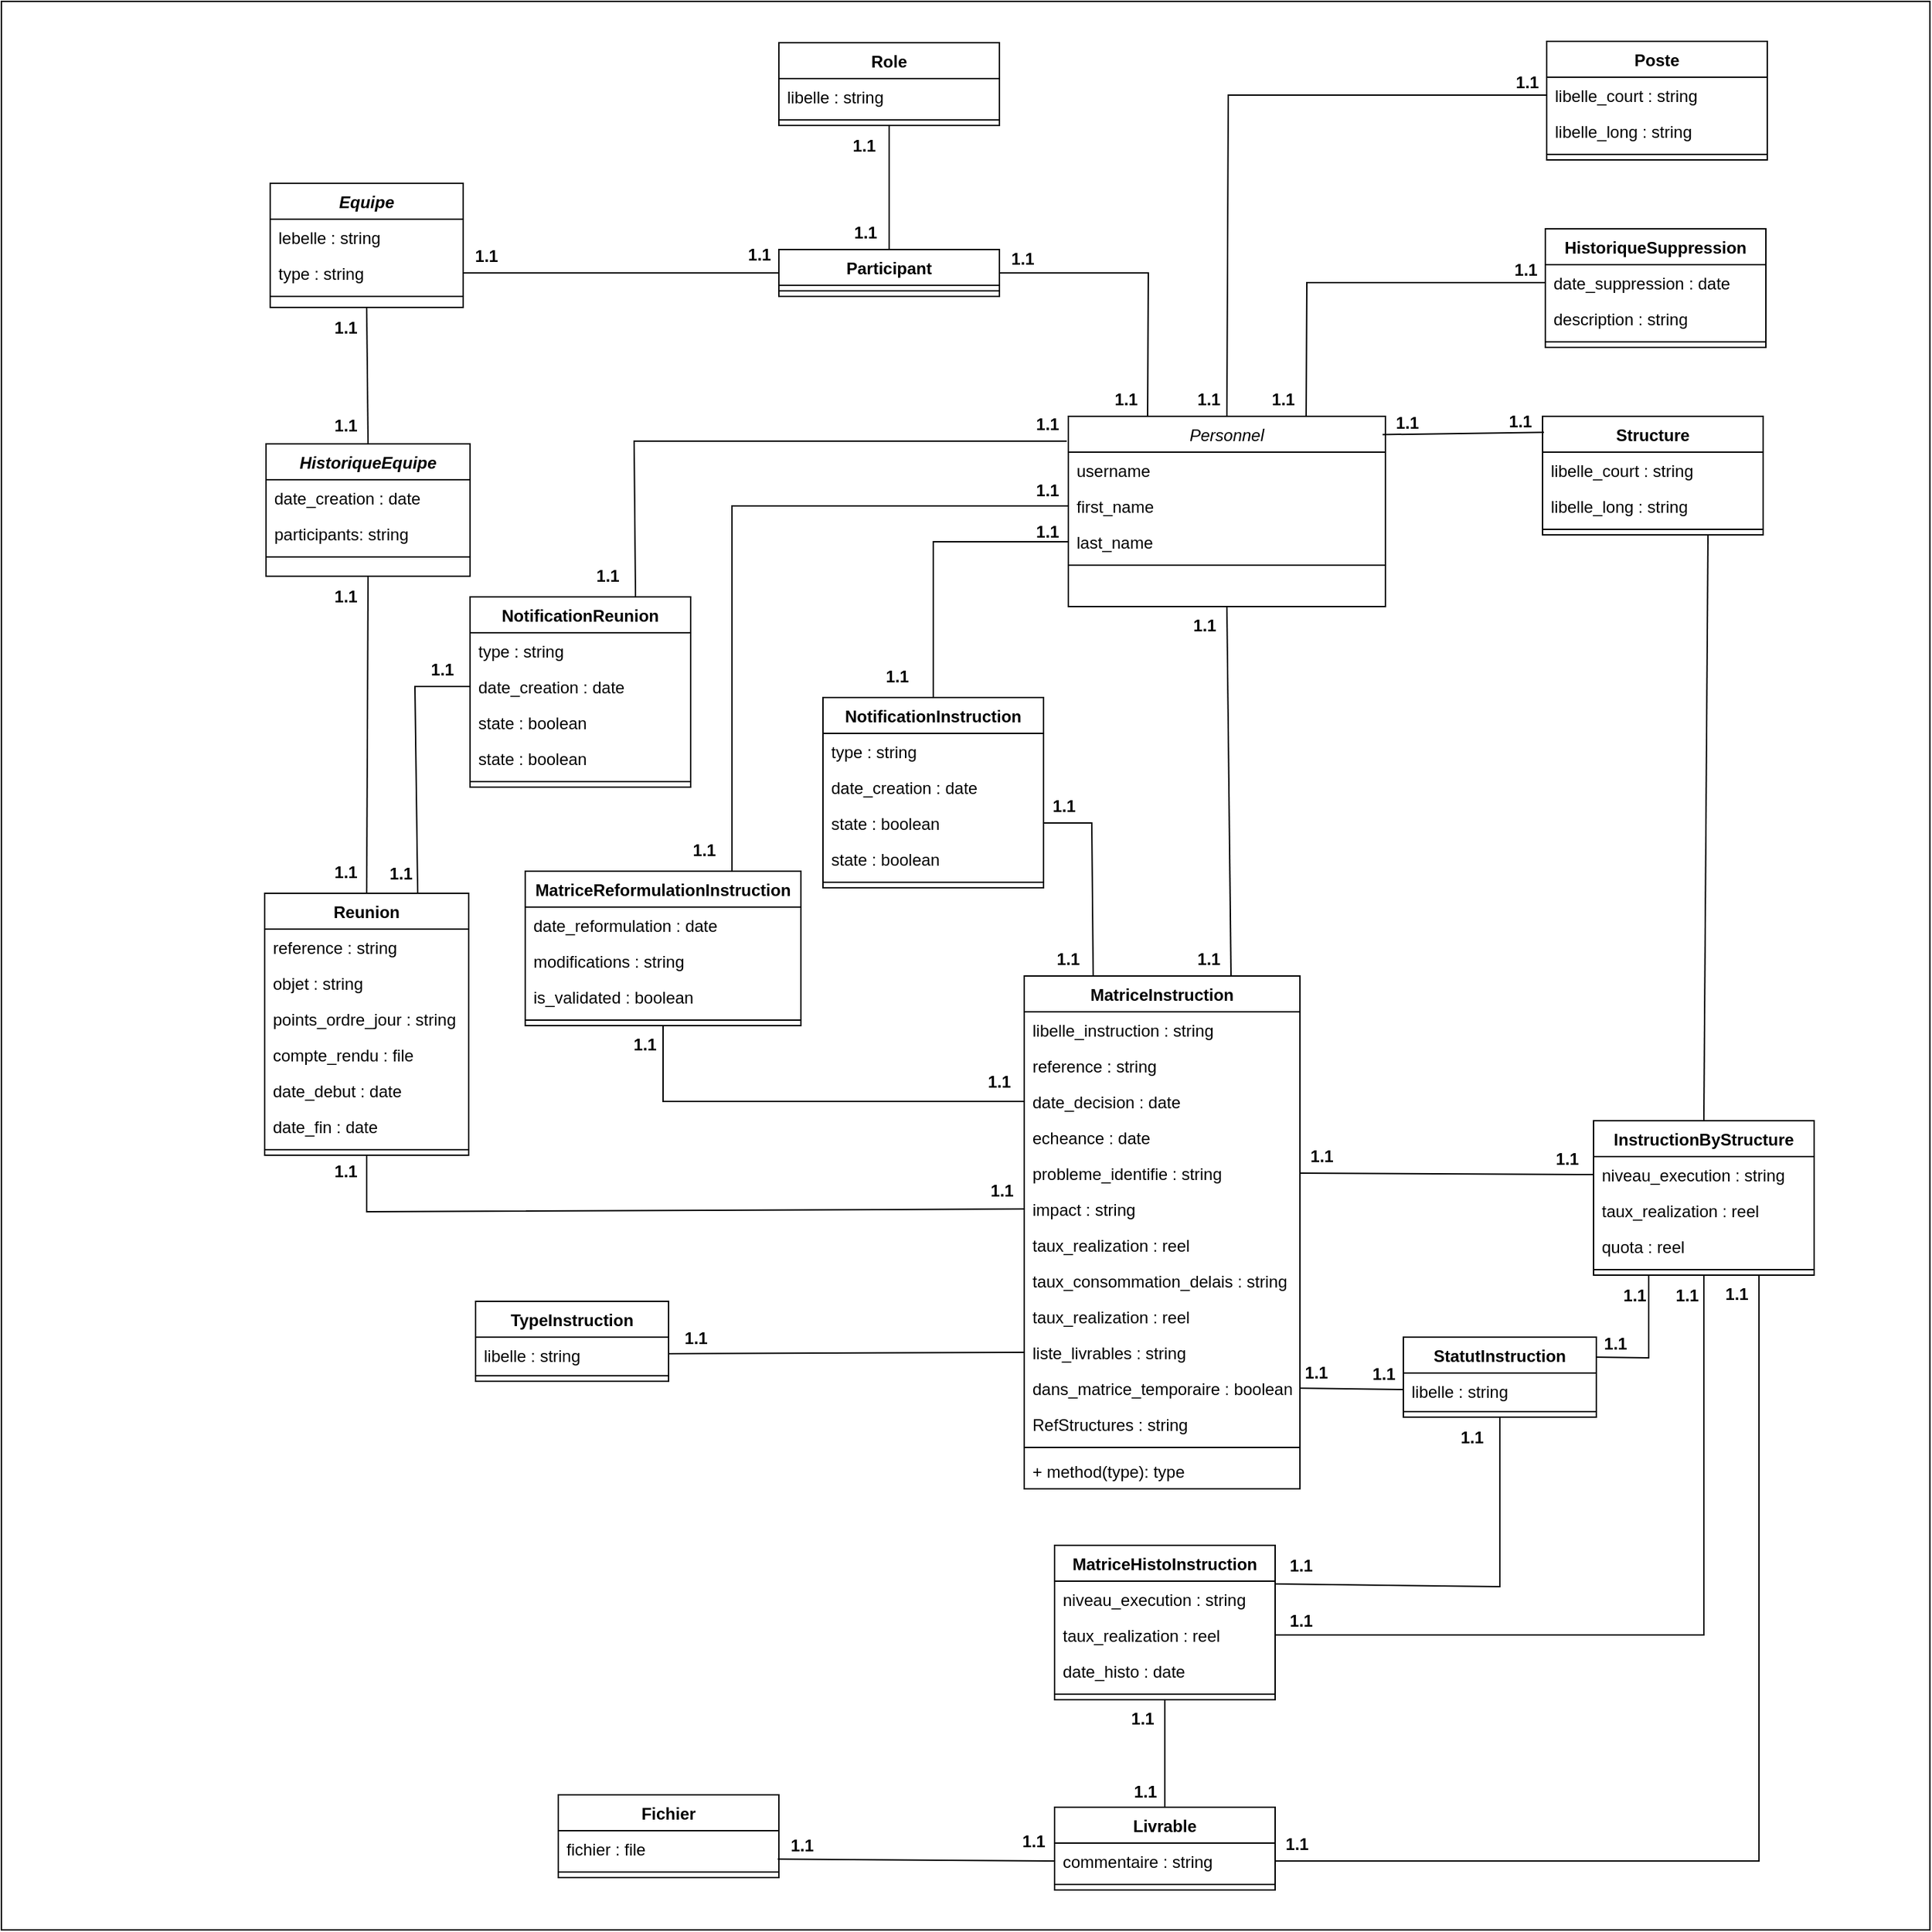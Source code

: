 <mxfile version="24.6.4" type="github">
  <diagram id="C5RBs43oDa-KdzZeNtuy" name="Page-1">
    <mxGraphModel dx="528" dy="296" grid="1" gridSize="10" guides="1" tooltips="1" connect="1" arrows="1" fold="1" page="1" pageScale="1" pageWidth="2339" pageHeight="3300" math="0" shadow="0">
      <root>
        <mxCell id="WIyWlLk6GJQsqaUBKTNV-0" />
        <mxCell id="WIyWlLk6GJQsqaUBKTNV-1" parent="WIyWlLk6GJQsqaUBKTNV-0" />
        <mxCell id="AS8X80EuWu7S2OwP2VAW-277" value="" style="whiteSpace=wrap;html=1;aspect=fixed;" vertex="1" parent="WIyWlLk6GJQsqaUBKTNV-1">
          <mxGeometry x="630" width="1399" height="1399" as="geometry" />
        </mxCell>
        <mxCell id="AS8X80EuWu7S2OwP2VAW-278" value="Personnel" style="swimlane;fontStyle=2;align=center;verticalAlign=top;childLayout=stackLayout;horizontal=1;startSize=26;horizontalStack=0;resizeParent=1;resizeLast=0;collapsible=1;marginBottom=0;rounded=0;shadow=0;strokeWidth=1;" vertex="1" parent="WIyWlLk6GJQsqaUBKTNV-1">
          <mxGeometry x="1404" y="301" width="230" height="138" as="geometry">
            <mxRectangle x="230" y="140" width="160" height="26" as="alternateBounds" />
          </mxGeometry>
        </mxCell>
        <mxCell id="AS8X80EuWu7S2OwP2VAW-279" value="username" style="text;align=left;verticalAlign=top;spacingLeft=4;spacingRight=4;overflow=hidden;rotatable=0;points=[[0,0.5],[1,0.5]];portConstraint=eastwest;" vertex="1" parent="AS8X80EuWu7S2OwP2VAW-278">
          <mxGeometry y="26" width="230" height="26" as="geometry" />
        </mxCell>
        <mxCell id="AS8X80EuWu7S2OwP2VAW-280" value="first_name" style="text;align=left;verticalAlign=top;spacingLeft=4;spacingRight=4;overflow=hidden;rotatable=0;points=[[0,0.5],[1,0.5]];portConstraint=eastwest;rounded=0;shadow=0;html=0;" vertex="1" parent="AS8X80EuWu7S2OwP2VAW-278">
          <mxGeometry y="52" width="230" height="26" as="geometry" />
        </mxCell>
        <mxCell id="AS8X80EuWu7S2OwP2VAW-281" value="last_name" style="text;align=left;verticalAlign=top;spacingLeft=4;spacingRight=4;overflow=hidden;rotatable=0;points=[[0,0.5],[1,0.5]];portConstraint=eastwest;rounded=0;shadow=0;html=0;" vertex="1" parent="AS8X80EuWu7S2OwP2VAW-278">
          <mxGeometry y="78" width="230" height="26" as="geometry" />
        </mxCell>
        <mxCell id="AS8X80EuWu7S2OwP2VAW-282" value="" style="line;html=1;strokeWidth=1;align=left;verticalAlign=middle;spacingTop=-1;spacingLeft=3;spacingRight=3;rotatable=0;labelPosition=right;points=[];portConstraint=eastwest;" vertex="1" parent="AS8X80EuWu7S2OwP2VAW-278">
          <mxGeometry y="104" width="230" height="8" as="geometry" />
        </mxCell>
        <mxCell id="AS8X80EuWu7S2OwP2VAW-283" value="Equipe" style="swimlane;fontStyle=3;align=center;verticalAlign=top;childLayout=stackLayout;horizontal=1;startSize=26;horizontalStack=0;resizeParent=1;resizeLast=0;collapsible=1;marginBottom=0;rounded=0;shadow=0;strokeWidth=1;" vertex="1" parent="WIyWlLk6GJQsqaUBKTNV-1">
          <mxGeometry x="825" y="132" width="140" height="90" as="geometry">
            <mxRectangle x="230" y="140" width="160" height="26" as="alternateBounds" />
          </mxGeometry>
        </mxCell>
        <mxCell id="AS8X80EuWu7S2OwP2VAW-284" value="lebelle : string" style="text;align=left;verticalAlign=top;spacingLeft=4;spacingRight=4;overflow=hidden;rotatable=0;points=[[0,0.5],[1,0.5]];portConstraint=eastwest;" vertex="1" parent="AS8X80EuWu7S2OwP2VAW-283">
          <mxGeometry y="26" width="140" height="26" as="geometry" />
        </mxCell>
        <mxCell id="AS8X80EuWu7S2OwP2VAW-285" value="type : string" style="text;align=left;verticalAlign=top;spacingLeft=4;spacingRight=4;overflow=hidden;rotatable=0;points=[[0,0.5],[1,0.5]];portConstraint=eastwest;rounded=0;shadow=0;html=0;" vertex="1" parent="AS8X80EuWu7S2OwP2VAW-283">
          <mxGeometry y="52" width="140" height="26" as="geometry" />
        </mxCell>
        <mxCell id="AS8X80EuWu7S2OwP2VAW-286" value="" style="line;html=1;strokeWidth=1;align=left;verticalAlign=middle;spacingTop=-1;spacingLeft=3;spacingRight=3;rotatable=0;labelPosition=right;points=[];portConstraint=eastwest;" vertex="1" parent="AS8X80EuWu7S2OwP2VAW-283">
          <mxGeometry y="78" width="140" height="8" as="geometry" />
        </mxCell>
        <mxCell id="AS8X80EuWu7S2OwP2VAW-287" value="HistoriqueEquipe" style="swimlane;fontStyle=3;align=center;verticalAlign=top;childLayout=stackLayout;horizontal=1;startSize=26;horizontalStack=0;resizeParent=1;resizeLast=0;collapsible=1;marginBottom=0;rounded=0;shadow=0;strokeWidth=1;" vertex="1" parent="WIyWlLk6GJQsqaUBKTNV-1">
          <mxGeometry x="822" y="321" width="148" height="96" as="geometry">
            <mxRectangle x="230" y="140" width="160" height="26" as="alternateBounds" />
          </mxGeometry>
        </mxCell>
        <mxCell id="AS8X80EuWu7S2OwP2VAW-288" value="date_creation : date" style="text;align=left;verticalAlign=top;spacingLeft=4;spacingRight=4;overflow=hidden;rotatable=0;points=[[0,0.5],[1,0.5]];portConstraint=eastwest;" vertex="1" parent="AS8X80EuWu7S2OwP2VAW-287">
          <mxGeometry y="26" width="148" height="26" as="geometry" />
        </mxCell>
        <mxCell id="AS8X80EuWu7S2OwP2VAW-289" value="participants: string" style="text;align=left;verticalAlign=top;spacingLeft=4;spacingRight=4;overflow=hidden;rotatable=0;points=[[0,0.5],[1,0.5]];portConstraint=eastwest;rounded=0;shadow=0;html=0;" vertex="1" parent="AS8X80EuWu7S2OwP2VAW-287">
          <mxGeometry y="52" width="148" height="26" as="geometry" />
        </mxCell>
        <mxCell id="AS8X80EuWu7S2OwP2VAW-290" value="" style="line;html=1;strokeWidth=1;align=left;verticalAlign=middle;spacingTop=-1;spacingLeft=3;spacingRight=3;rotatable=0;labelPosition=right;points=[];portConstraint=eastwest;" vertex="1" parent="AS8X80EuWu7S2OwP2VAW-287">
          <mxGeometry y="78" width="148" height="8" as="geometry" />
        </mxCell>
        <mxCell id="AS8X80EuWu7S2OwP2VAW-291" value="Reunion" style="swimlane;fontStyle=1;align=center;verticalAlign=top;childLayout=stackLayout;horizontal=1;startSize=26;horizontalStack=0;resizeParent=1;resizeParentMax=0;resizeLast=0;collapsible=1;marginBottom=0;whiteSpace=wrap;html=1;" vertex="1" parent="WIyWlLk6GJQsqaUBKTNV-1">
          <mxGeometry x="821" y="647" width="148" height="190" as="geometry" />
        </mxCell>
        <mxCell id="AS8X80EuWu7S2OwP2VAW-292" value="reference : string" style="text;strokeColor=none;fillColor=none;align=left;verticalAlign=top;spacingLeft=4;spacingRight=4;overflow=hidden;rotatable=0;points=[[0,0.5],[1,0.5]];portConstraint=eastwest;whiteSpace=wrap;html=1;" vertex="1" parent="AS8X80EuWu7S2OwP2VAW-291">
          <mxGeometry y="26" width="148" height="26" as="geometry" />
        </mxCell>
        <mxCell id="AS8X80EuWu7S2OwP2VAW-293" value="objet : string" style="text;strokeColor=none;fillColor=none;align=left;verticalAlign=top;spacingLeft=4;spacingRight=4;overflow=hidden;rotatable=0;points=[[0,0.5],[1,0.5]];portConstraint=eastwest;whiteSpace=wrap;html=1;" vertex="1" parent="AS8X80EuWu7S2OwP2VAW-291">
          <mxGeometry y="52" width="148" height="26" as="geometry" />
        </mxCell>
        <mxCell id="AS8X80EuWu7S2OwP2VAW-294" value="points_ordre_jour : string" style="text;strokeColor=none;fillColor=none;align=left;verticalAlign=top;spacingLeft=4;spacingRight=4;overflow=hidden;rotatable=0;points=[[0,0.5],[1,0.5]];portConstraint=eastwest;whiteSpace=wrap;html=1;" vertex="1" parent="AS8X80EuWu7S2OwP2VAW-291">
          <mxGeometry y="78" width="148" height="26" as="geometry" />
        </mxCell>
        <mxCell id="AS8X80EuWu7S2OwP2VAW-295" value="compte_rendu : file" style="text;strokeColor=none;fillColor=none;align=left;verticalAlign=top;spacingLeft=4;spacingRight=4;overflow=hidden;rotatable=0;points=[[0,0.5],[1,0.5]];portConstraint=eastwest;whiteSpace=wrap;html=1;" vertex="1" parent="AS8X80EuWu7S2OwP2VAW-291">
          <mxGeometry y="104" width="148" height="26" as="geometry" />
        </mxCell>
        <mxCell id="AS8X80EuWu7S2OwP2VAW-296" value="date_debut : date" style="text;strokeColor=none;fillColor=none;align=left;verticalAlign=top;spacingLeft=4;spacingRight=4;overflow=hidden;rotatable=0;points=[[0,0.5],[1,0.5]];portConstraint=eastwest;whiteSpace=wrap;html=1;" vertex="1" parent="AS8X80EuWu7S2OwP2VAW-291">
          <mxGeometry y="130" width="148" height="26" as="geometry" />
        </mxCell>
        <mxCell id="AS8X80EuWu7S2OwP2VAW-297" value="date_fin : date" style="text;strokeColor=none;fillColor=none;align=left;verticalAlign=top;spacingLeft=4;spacingRight=4;overflow=hidden;rotatable=0;points=[[0,0.5],[1,0.5]];portConstraint=eastwest;whiteSpace=wrap;html=1;" vertex="1" parent="AS8X80EuWu7S2OwP2VAW-291">
          <mxGeometry y="156" width="148" height="26" as="geometry" />
        </mxCell>
        <mxCell id="AS8X80EuWu7S2OwP2VAW-298" value="" style="line;strokeWidth=1;fillColor=none;align=left;verticalAlign=middle;spacingTop=-1;spacingLeft=3;spacingRight=3;rotatable=0;labelPosition=right;points=[];portConstraint=eastwest;strokeColor=inherit;" vertex="1" parent="AS8X80EuWu7S2OwP2VAW-291">
          <mxGeometry y="182" width="148" height="8" as="geometry" />
        </mxCell>
        <mxCell id="AS8X80EuWu7S2OwP2VAW-299" value="TypeInstruction" style="swimlane;fontStyle=1;align=center;verticalAlign=top;childLayout=stackLayout;horizontal=1;startSize=26;horizontalStack=0;resizeParent=1;resizeParentMax=0;resizeLast=0;collapsible=1;marginBottom=0;whiteSpace=wrap;html=1;" vertex="1" parent="WIyWlLk6GJQsqaUBKTNV-1">
          <mxGeometry x="974" y="943" width="140" height="58" as="geometry" />
        </mxCell>
        <mxCell id="AS8X80EuWu7S2OwP2VAW-300" value="libelle : string" style="text;strokeColor=none;fillColor=none;align=left;verticalAlign=top;spacingLeft=4;spacingRight=4;overflow=hidden;rotatable=0;points=[[0,0.5],[1,0.5]];portConstraint=eastwest;whiteSpace=wrap;html=1;" vertex="1" parent="AS8X80EuWu7S2OwP2VAW-299">
          <mxGeometry y="26" width="140" height="24" as="geometry" />
        </mxCell>
        <mxCell id="AS8X80EuWu7S2OwP2VAW-301" value="" style="line;strokeWidth=1;fillColor=none;align=left;verticalAlign=middle;spacingTop=-1;spacingLeft=3;spacingRight=3;rotatable=0;labelPosition=right;points=[];portConstraint=eastwest;strokeColor=inherit;" vertex="1" parent="AS8X80EuWu7S2OwP2VAW-299">
          <mxGeometry y="50" width="140" height="8" as="geometry" />
        </mxCell>
        <mxCell id="AS8X80EuWu7S2OwP2VAW-302" value="StatutInstruction" style="swimlane;fontStyle=1;align=center;verticalAlign=top;childLayout=stackLayout;horizontal=1;startSize=26;horizontalStack=0;resizeParent=1;resizeParentMax=0;resizeLast=0;collapsible=1;marginBottom=0;whiteSpace=wrap;html=1;" vertex="1" parent="WIyWlLk6GJQsqaUBKTNV-1">
          <mxGeometry x="1647" y="969" width="140" height="58" as="geometry" />
        </mxCell>
        <mxCell id="AS8X80EuWu7S2OwP2VAW-303" value="libelle : string" style="text;strokeColor=none;fillColor=none;align=left;verticalAlign=top;spacingLeft=4;spacingRight=4;overflow=hidden;rotatable=0;points=[[0,0.5],[1,0.5]];portConstraint=eastwest;whiteSpace=wrap;html=1;" vertex="1" parent="AS8X80EuWu7S2OwP2VAW-302">
          <mxGeometry y="26" width="140" height="24" as="geometry" />
        </mxCell>
        <mxCell id="AS8X80EuWu7S2OwP2VAW-304" value="" style="line;strokeWidth=1;fillColor=none;align=left;verticalAlign=middle;spacingTop=-1;spacingLeft=3;spacingRight=3;rotatable=0;labelPosition=right;points=[];portConstraint=eastwest;strokeColor=inherit;" vertex="1" parent="AS8X80EuWu7S2OwP2VAW-302">
          <mxGeometry y="50" width="140" height="8" as="geometry" />
        </mxCell>
        <mxCell id="AS8X80EuWu7S2OwP2VAW-305" value="NotificationReunion" style="swimlane;fontStyle=1;align=center;verticalAlign=top;childLayout=stackLayout;horizontal=1;startSize=26;horizontalStack=0;resizeParent=1;resizeParentMax=0;resizeLast=0;collapsible=1;marginBottom=0;whiteSpace=wrap;html=1;" vertex="1" parent="WIyWlLk6GJQsqaUBKTNV-1">
          <mxGeometry x="970" y="432" width="160" height="138" as="geometry" />
        </mxCell>
        <mxCell id="AS8X80EuWu7S2OwP2VAW-306" value="type : string" style="text;strokeColor=none;fillColor=none;align=left;verticalAlign=top;spacingLeft=4;spacingRight=4;overflow=hidden;rotatable=0;points=[[0,0.5],[1,0.5]];portConstraint=eastwest;whiteSpace=wrap;html=1;" vertex="1" parent="AS8X80EuWu7S2OwP2VAW-305">
          <mxGeometry y="26" width="160" height="26" as="geometry" />
        </mxCell>
        <mxCell id="AS8X80EuWu7S2OwP2VAW-307" value="date_creation : date" style="text;strokeColor=none;fillColor=none;align=left;verticalAlign=top;spacingLeft=4;spacingRight=4;overflow=hidden;rotatable=0;points=[[0,0.5],[1,0.5]];portConstraint=eastwest;whiteSpace=wrap;html=1;" vertex="1" parent="AS8X80EuWu7S2OwP2VAW-305">
          <mxGeometry y="52" width="160" height="26" as="geometry" />
        </mxCell>
        <mxCell id="AS8X80EuWu7S2OwP2VAW-308" value="state : boolean" style="text;strokeColor=none;fillColor=none;align=left;verticalAlign=top;spacingLeft=4;spacingRight=4;overflow=hidden;rotatable=0;points=[[0,0.5],[1,0.5]];portConstraint=eastwest;whiteSpace=wrap;html=1;" vertex="1" parent="AS8X80EuWu7S2OwP2VAW-305">
          <mxGeometry y="78" width="160" height="26" as="geometry" />
        </mxCell>
        <mxCell id="AS8X80EuWu7S2OwP2VAW-309" value="state : boolean" style="text;strokeColor=none;fillColor=none;align=left;verticalAlign=top;spacingLeft=4;spacingRight=4;overflow=hidden;rotatable=0;points=[[0,0.5],[1,0.5]];portConstraint=eastwest;whiteSpace=wrap;html=1;" vertex="1" parent="AS8X80EuWu7S2OwP2VAW-305">
          <mxGeometry y="104" width="160" height="26" as="geometry" />
        </mxCell>
        <mxCell id="AS8X80EuWu7S2OwP2VAW-310" value="" style="line;strokeWidth=1;fillColor=none;align=left;verticalAlign=middle;spacingTop=-1;spacingLeft=3;spacingRight=3;rotatable=0;labelPosition=right;points=[];portConstraint=eastwest;strokeColor=inherit;" vertex="1" parent="AS8X80EuWu7S2OwP2VAW-305">
          <mxGeometry y="130" width="160" height="8" as="geometry" />
        </mxCell>
        <mxCell id="AS8X80EuWu7S2OwP2VAW-311" value="NotificationInstruction" style="swimlane;fontStyle=1;align=center;verticalAlign=top;childLayout=stackLayout;horizontal=1;startSize=26;horizontalStack=0;resizeParent=1;resizeParentMax=0;resizeLast=0;collapsible=1;marginBottom=0;whiteSpace=wrap;html=1;" vertex="1" parent="WIyWlLk6GJQsqaUBKTNV-1">
          <mxGeometry x="1226" y="505" width="160" height="138" as="geometry" />
        </mxCell>
        <mxCell id="AS8X80EuWu7S2OwP2VAW-312" value="type : string" style="text;strokeColor=none;fillColor=none;align=left;verticalAlign=top;spacingLeft=4;spacingRight=4;overflow=hidden;rotatable=0;points=[[0,0.5],[1,0.5]];portConstraint=eastwest;whiteSpace=wrap;html=1;" vertex="1" parent="AS8X80EuWu7S2OwP2VAW-311">
          <mxGeometry y="26" width="160" height="26" as="geometry" />
        </mxCell>
        <mxCell id="AS8X80EuWu7S2OwP2VAW-313" value="date_creation : date" style="text;strokeColor=none;fillColor=none;align=left;verticalAlign=top;spacingLeft=4;spacingRight=4;overflow=hidden;rotatable=0;points=[[0,0.5],[1,0.5]];portConstraint=eastwest;whiteSpace=wrap;html=1;" vertex="1" parent="AS8X80EuWu7S2OwP2VAW-311">
          <mxGeometry y="52" width="160" height="26" as="geometry" />
        </mxCell>
        <mxCell id="AS8X80EuWu7S2OwP2VAW-314" value="state : boolean" style="text;strokeColor=none;fillColor=none;align=left;verticalAlign=top;spacingLeft=4;spacingRight=4;overflow=hidden;rotatable=0;points=[[0,0.5],[1,0.5]];portConstraint=eastwest;whiteSpace=wrap;html=1;" vertex="1" parent="AS8X80EuWu7S2OwP2VAW-311">
          <mxGeometry y="78" width="160" height="26" as="geometry" />
        </mxCell>
        <mxCell id="AS8X80EuWu7S2OwP2VAW-315" value="state : boolean" style="text;strokeColor=none;fillColor=none;align=left;verticalAlign=top;spacingLeft=4;spacingRight=4;overflow=hidden;rotatable=0;points=[[0,0.5],[1,0.5]];portConstraint=eastwest;whiteSpace=wrap;html=1;" vertex="1" parent="AS8X80EuWu7S2OwP2VAW-311">
          <mxGeometry y="104" width="160" height="26" as="geometry" />
        </mxCell>
        <mxCell id="AS8X80EuWu7S2OwP2VAW-316" value="" style="line;strokeWidth=1;fillColor=none;align=left;verticalAlign=middle;spacingTop=-1;spacingLeft=3;spacingRight=3;rotatable=0;labelPosition=right;points=[];portConstraint=eastwest;strokeColor=inherit;" vertex="1" parent="AS8X80EuWu7S2OwP2VAW-311">
          <mxGeometry y="130" width="160" height="8" as="geometry" />
        </mxCell>
        <mxCell id="AS8X80EuWu7S2OwP2VAW-317" value="MatriceReformulationInstruction" style="swimlane;fontStyle=1;align=center;verticalAlign=top;childLayout=stackLayout;horizontal=1;startSize=26;horizontalStack=0;resizeParent=1;resizeParentMax=0;resizeLast=0;collapsible=1;marginBottom=0;whiteSpace=wrap;html=1;" vertex="1" parent="WIyWlLk6GJQsqaUBKTNV-1">
          <mxGeometry x="1010" y="631" width="200" height="112" as="geometry" />
        </mxCell>
        <mxCell id="AS8X80EuWu7S2OwP2VAW-318" value="date_reformulation : date" style="text;strokeColor=none;fillColor=none;align=left;verticalAlign=top;spacingLeft=4;spacingRight=4;overflow=hidden;rotatable=0;points=[[0,0.5],[1,0.5]];portConstraint=eastwest;whiteSpace=wrap;html=1;" vertex="1" parent="AS8X80EuWu7S2OwP2VAW-317">
          <mxGeometry y="26" width="200" height="26" as="geometry" />
        </mxCell>
        <mxCell id="AS8X80EuWu7S2OwP2VAW-319" value="modifications : string" style="text;strokeColor=none;fillColor=none;align=left;verticalAlign=top;spacingLeft=4;spacingRight=4;overflow=hidden;rotatable=0;points=[[0,0.5],[1,0.5]];portConstraint=eastwest;whiteSpace=wrap;html=1;" vertex="1" parent="AS8X80EuWu7S2OwP2VAW-317">
          <mxGeometry y="52" width="200" height="26" as="geometry" />
        </mxCell>
        <mxCell id="AS8X80EuWu7S2OwP2VAW-320" value="is_validated : boolean" style="text;strokeColor=none;fillColor=none;align=left;verticalAlign=top;spacingLeft=4;spacingRight=4;overflow=hidden;rotatable=0;points=[[0,0.5],[1,0.5]];portConstraint=eastwest;whiteSpace=wrap;html=1;" vertex="1" parent="AS8X80EuWu7S2OwP2VAW-317">
          <mxGeometry y="78" width="200" height="26" as="geometry" />
        </mxCell>
        <mxCell id="AS8X80EuWu7S2OwP2VAW-321" value="" style="line;strokeWidth=1;fillColor=none;align=left;verticalAlign=middle;spacingTop=-1;spacingLeft=3;spacingRight=3;rotatable=0;labelPosition=right;points=[];portConstraint=eastwest;strokeColor=inherit;" vertex="1" parent="AS8X80EuWu7S2OwP2VAW-317">
          <mxGeometry y="104" width="200" height="8" as="geometry" />
        </mxCell>
        <mxCell id="AS8X80EuWu7S2OwP2VAW-322" value="MatriceInstruction" style="swimlane;fontStyle=1;align=center;verticalAlign=top;childLayout=stackLayout;horizontal=1;startSize=26;horizontalStack=0;resizeParent=1;resizeParentMax=0;resizeLast=0;collapsible=1;marginBottom=0;whiteSpace=wrap;html=1;" vertex="1" parent="WIyWlLk6GJQsqaUBKTNV-1">
          <mxGeometry x="1372" y="707" width="200" height="372" as="geometry" />
        </mxCell>
        <mxCell id="AS8X80EuWu7S2OwP2VAW-323" value="libelle_instruction : string" style="text;strokeColor=none;fillColor=none;align=left;verticalAlign=top;spacingLeft=4;spacingRight=4;overflow=hidden;rotatable=0;points=[[0,0.5],[1,0.5]];portConstraint=eastwest;whiteSpace=wrap;html=1;" vertex="1" parent="AS8X80EuWu7S2OwP2VAW-322">
          <mxGeometry y="26" width="200" height="26" as="geometry" />
        </mxCell>
        <mxCell id="AS8X80EuWu7S2OwP2VAW-324" value="reference : string" style="text;strokeColor=none;fillColor=none;align=left;verticalAlign=top;spacingLeft=4;spacingRight=4;overflow=hidden;rotatable=0;points=[[0,0.5],[1,0.5]];portConstraint=eastwest;whiteSpace=wrap;html=1;" vertex="1" parent="AS8X80EuWu7S2OwP2VAW-322">
          <mxGeometry y="52" width="200" height="26" as="geometry" />
        </mxCell>
        <mxCell id="AS8X80EuWu7S2OwP2VAW-325" value="date_decision : date" style="text;strokeColor=none;fillColor=none;align=left;verticalAlign=top;spacingLeft=4;spacingRight=4;overflow=hidden;rotatable=0;points=[[0,0.5],[1,0.5]];portConstraint=eastwest;whiteSpace=wrap;html=1;" vertex="1" parent="AS8X80EuWu7S2OwP2VAW-322">
          <mxGeometry y="78" width="200" height="26" as="geometry" />
        </mxCell>
        <mxCell id="AS8X80EuWu7S2OwP2VAW-326" value="echeance : date" style="text;strokeColor=none;fillColor=none;align=left;verticalAlign=top;spacingLeft=4;spacingRight=4;overflow=hidden;rotatable=0;points=[[0,0.5],[1,0.5]];portConstraint=eastwest;whiteSpace=wrap;html=1;" vertex="1" parent="AS8X80EuWu7S2OwP2VAW-322">
          <mxGeometry y="104" width="200" height="26" as="geometry" />
        </mxCell>
        <mxCell id="AS8X80EuWu7S2OwP2VAW-327" value="probleme_identifie : string" style="text;strokeColor=none;fillColor=none;align=left;verticalAlign=top;spacingLeft=4;spacingRight=4;overflow=hidden;rotatable=0;points=[[0,0.5],[1,0.5]];portConstraint=eastwest;whiteSpace=wrap;html=1;" vertex="1" parent="AS8X80EuWu7S2OwP2VAW-322">
          <mxGeometry y="130" width="200" height="26" as="geometry" />
        </mxCell>
        <mxCell id="AS8X80EuWu7S2OwP2VAW-328" value="impact : string" style="text;strokeColor=none;fillColor=none;align=left;verticalAlign=top;spacingLeft=4;spacingRight=4;overflow=hidden;rotatable=0;points=[[0,0.5],[1,0.5]];portConstraint=eastwest;whiteSpace=wrap;html=1;" vertex="1" parent="AS8X80EuWu7S2OwP2VAW-322">
          <mxGeometry y="156" width="200" height="26" as="geometry" />
        </mxCell>
        <mxCell id="AS8X80EuWu7S2OwP2VAW-329" value="taux_realization : reel" style="text;strokeColor=none;fillColor=none;align=left;verticalAlign=top;spacingLeft=4;spacingRight=4;overflow=hidden;rotatable=0;points=[[0,0.5],[1,0.5]];portConstraint=eastwest;whiteSpace=wrap;html=1;" vertex="1" parent="AS8X80EuWu7S2OwP2VAW-322">
          <mxGeometry y="182" width="200" height="26" as="geometry" />
        </mxCell>
        <mxCell id="AS8X80EuWu7S2OwP2VAW-330" value="taux_consommation_delais : string" style="text;strokeColor=none;fillColor=none;align=left;verticalAlign=top;spacingLeft=4;spacingRight=4;overflow=hidden;rotatable=0;points=[[0,0.5],[1,0.5]];portConstraint=eastwest;whiteSpace=wrap;html=1;" vertex="1" parent="AS8X80EuWu7S2OwP2VAW-322">
          <mxGeometry y="208" width="200" height="26" as="geometry" />
        </mxCell>
        <mxCell id="AS8X80EuWu7S2OwP2VAW-331" value="taux_realization : reel" style="text;strokeColor=none;fillColor=none;align=left;verticalAlign=top;spacingLeft=4;spacingRight=4;overflow=hidden;rotatable=0;points=[[0,0.5],[1,0.5]];portConstraint=eastwest;whiteSpace=wrap;html=1;" vertex="1" parent="AS8X80EuWu7S2OwP2VAW-322">
          <mxGeometry y="234" width="200" height="26" as="geometry" />
        </mxCell>
        <mxCell id="AS8X80EuWu7S2OwP2VAW-332" value="liste_livrables : string" style="text;strokeColor=none;fillColor=none;align=left;verticalAlign=top;spacingLeft=4;spacingRight=4;overflow=hidden;rotatable=0;points=[[0,0.5],[1,0.5]];portConstraint=eastwest;whiteSpace=wrap;html=1;" vertex="1" parent="AS8X80EuWu7S2OwP2VAW-322">
          <mxGeometry y="260" width="200" height="26" as="geometry" />
        </mxCell>
        <mxCell id="AS8X80EuWu7S2OwP2VAW-333" value="dans_matrice_temporaire : boolean" style="text;strokeColor=none;fillColor=none;align=left;verticalAlign=top;spacingLeft=4;spacingRight=4;overflow=hidden;rotatable=0;points=[[0,0.5],[1,0.5]];portConstraint=eastwest;whiteSpace=wrap;html=1;" vertex="1" parent="AS8X80EuWu7S2OwP2VAW-322">
          <mxGeometry y="286" width="200" height="26" as="geometry" />
        </mxCell>
        <mxCell id="AS8X80EuWu7S2OwP2VAW-334" value="RefStructures : string" style="text;strokeColor=none;fillColor=none;align=left;verticalAlign=top;spacingLeft=4;spacingRight=4;overflow=hidden;rotatable=0;points=[[0,0.5],[1,0.5]];portConstraint=eastwest;whiteSpace=wrap;html=1;" vertex="1" parent="AS8X80EuWu7S2OwP2VAW-322">
          <mxGeometry y="312" width="200" height="26" as="geometry" />
        </mxCell>
        <mxCell id="AS8X80EuWu7S2OwP2VAW-335" value="" style="line;strokeWidth=1;fillColor=none;align=left;verticalAlign=middle;spacingTop=-1;spacingLeft=3;spacingRight=3;rotatable=0;labelPosition=right;points=[];portConstraint=eastwest;strokeColor=inherit;" vertex="1" parent="AS8X80EuWu7S2OwP2VAW-322">
          <mxGeometry y="338" width="200" height="8" as="geometry" />
        </mxCell>
        <mxCell id="AS8X80EuWu7S2OwP2VAW-336" value="+ method(type): type" style="text;strokeColor=none;fillColor=none;align=left;verticalAlign=top;spacingLeft=4;spacingRight=4;overflow=hidden;rotatable=0;points=[[0,0.5],[1,0.5]];portConstraint=eastwest;whiteSpace=wrap;html=1;" vertex="1" parent="AS8X80EuWu7S2OwP2VAW-322">
          <mxGeometry y="346" width="200" height="26" as="geometry" />
        </mxCell>
        <mxCell id="AS8X80EuWu7S2OwP2VAW-337" value="MatriceHistoInstruction" style="swimlane;fontStyle=1;align=center;verticalAlign=top;childLayout=stackLayout;horizontal=1;startSize=26;horizontalStack=0;resizeParent=1;resizeParentMax=0;resizeLast=0;collapsible=1;marginBottom=0;whiteSpace=wrap;html=1;" vertex="1" parent="WIyWlLk6GJQsqaUBKTNV-1">
          <mxGeometry x="1394" y="1120" width="160" height="112" as="geometry" />
        </mxCell>
        <mxCell id="AS8X80EuWu7S2OwP2VAW-338" value="niveau_execution : string" style="text;strokeColor=none;fillColor=none;align=left;verticalAlign=top;spacingLeft=4;spacingRight=4;overflow=hidden;rotatable=0;points=[[0,0.5],[1,0.5]];portConstraint=eastwest;whiteSpace=wrap;html=1;" vertex="1" parent="AS8X80EuWu7S2OwP2VAW-337">
          <mxGeometry y="26" width="160" height="26" as="geometry" />
        </mxCell>
        <mxCell id="AS8X80EuWu7S2OwP2VAW-339" value="taux_realization : reel" style="text;strokeColor=none;fillColor=none;align=left;verticalAlign=top;spacingLeft=4;spacingRight=4;overflow=hidden;rotatable=0;points=[[0,0.5],[1,0.5]];portConstraint=eastwest;whiteSpace=wrap;html=1;" vertex="1" parent="AS8X80EuWu7S2OwP2VAW-337">
          <mxGeometry y="52" width="160" height="26" as="geometry" />
        </mxCell>
        <mxCell id="AS8X80EuWu7S2OwP2VAW-340" value="date_histo : date" style="text;strokeColor=none;fillColor=none;align=left;verticalAlign=top;spacingLeft=4;spacingRight=4;overflow=hidden;rotatable=0;points=[[0,0.5],[1,0.5]];portConstraint=eastwest;whiteSpace=wrap;html=1;" vertex="1" parent="AS8X80EuWu7S2OwP2VAW-337">
          <mxGeometry y="78" width="160" height="26" as="geometry" />
        </mxCell>
        <mxCell id="AS8X80EuWu7S2OwP2VAW-341" value="" style="line;strokeWidth=1;fillColor=none;align=left;verticalAlign=middle;spacingTop=-1;spacingLeft=3;spacingRight=3;rotatable=0;labelPosition=right;points=[];portConstraint=eastwest;strokeColor=inherit;" vertex="1" parent="AS8X80EuWu7S2OwP2VAW-337">
          <mxGeometry y="104" width="160" height="8" as="geometry" />
        </mxCell>
        <mxCell id="AS8X80EuWu7S2OwP2VAW-342" value="InstructionByStructure" style="swimlane;fontStyle=1;align=center;verticalAlign=top;childLayout=stackLayout;horizontal=1;startSize=26;horizontalStack=0;resizeParent=1;resizeParentMax=0;resizeLast=0;collapsible=1;marginBottom=0;whiteSpace=wrap;html=1;" vertex="1" parent="WIyWlLk6GJQsqaUBKTNV-1">
          <mxGeometry x="1785" y="812" width="160" height="112" as="geometry" />
        </mxCell>
        <mxCell id="AS8X80EuWu7S2OwP2VAW-343" value="niveau_execution : string" style="text;strokeColor=none;fillColor=none;align=left;verticalAlign=top;spacingLeft=4;spacingRight=4;overflow=hidden;rotatable=0;points=[[0,0.5],[1,0.5]];portConstraint=eastwest;whiteSpace=wrap;html=1;" vertex="1" parent="AS8X80EuWu7S2OwP2VAW-342">
          <mxGeometry y="26" width="160" height="26" as="geometry" />
        </mxCell>
        <mxCell id="AS8X80EuWu7S2OwP2VAW-344" value="taux_realization : reel" style="text;strokeColor=none;fillColor=none;align=left;verticalAlign=top;spacingLeft=4;spacingRight=4;overflow=hidden;rotatable=0;points=[[0,0.5],[1,0.5]];portConstraint=eastwest;whiteSpace=wrap;html=1;" vertex="1" parent="AS8X80EuWu7S2OwP2VAW-342">
          <mxGeometry y="52" width="160" height="26" as="geometry" />
        </mxCell>
        <mxCell id="AS8X80EuWu7S2OwP2VAW-345" value="quota : reel" style="text;strokeColor=none;fillColor=none;align=left;verticalAlign=top;spacingLeft=4;spacingRight=4;overflow=hidden;rotatable=0;points=[[0,0.5],[1,0.5]];portConstraint=eastwest;whiteSpace=wrap;html=1;" vertex="1" parent="AS8X80EuWu7S2OwP2VAW-342">
          <mxGeometry y="78" width="160" height="26" as="geometry" />
        </mxCell>
        <mxCell id="AS8X80EuWu7S2OwP2VAW-346" value="" style="line;strokeWidth=1;fillColor=none;align=left;verticalAlign=middle;spacingTop=-1;spacingLeft=3;spacingRight=3;rotatable=0;labelPosition=right;points=[];portConstraint=eastwest;strokeColor=inherit;" vertex="1" parent="AS8X80EuWu7S2OwP2VAW-342">
          <mxGeometry y="104" width="160" height="8" as="geometry" />
        </mxCell>
        <mxCell id="AS8X80EuWu7S2OwP2VAW-347" value="Participant" style="swimlane;fontStyle=1;align=center;verticalAlign=top;childLayout=stackLayout;horizontal=1;startSize=26;horizontalStack=0;resizeParent=1;resizeParentMax=0;resizeLast=0;collapsible=1;marginBottom=0;whiteSpace=wrap;html=1;" vertex="1" parent="WIyWlLk6GJQsqaUBKTNV-1">
          <mxGeometry x="1194" y="180" width="160" height="34" as="geometry" />
        </mxCell>
        <mxCell id="AS8X80EuWu7S2OwP2VAW-348" value="" style="line;strokeWidth=1;fillColor=none;align=left;verticalAlign=middle;spacingTop=-1;spacingLeft=3;spacingRight=3;rotatable=0;labelPosition=right;points=[];portConstraint=eastwest;strokeColor=inherit;" vertex="1" parent="AS8X80EuWu7S2OwP2VAW-347">
          <mxGeometry y="26" width="160" height="8" as="geometry" />
        </mxCell>
        <mxCell id="AS8X80EuWu7S2OwP2VAW-349" value="Role" style="swimlane;fontStyle=1;align=center;verticalAlign=top;childLayout=stackLayout;horizontal=1;startSize=26;horizontalStack=0;resizeParent=1;resizeParentMax=0;resizeLast=0;collapsible=1;marginBottom=0;whiteSpace=wrap;html=1;" vertex="1" parent="WIyWlLk6GJQsqaUBKTNV-1">
          <mxGeometry x="1194" y="30" width="160" height="60" as="geometry" />
        </mxCell>
        <mxCell id="AS8X80EuWu7S2OwP2VAW-350" value="libelle : string" style="text;strokeColor=none;fillColor=none;align=left;verticalAlign=top;spacingLeft=4;spacingRight=4;overflow=hidden;rotatable=0;points=[[0,0.5],[1,0.5]];portConstraint=eastwest;whiteSpace=wrap;html=1;" vertex="1" parent="AS8X80EuWu7S2OwP2VAW-349">
          <mxGeometry y="26" width="160" height="26" as="geometry" />
        </mxCell>
        <mxCell id="AS8X80EuWu7S2OwP2VAW-351" value="" style="line;strokeWidth=1;fillColor=none;align=left;verticalAlign=middle;spacingTop=-1;spacingLeft=3;spacingRight=3;rotatable=0;labelPosition=right;points=[];portConstraint=eastwest;strokeColor=inherit;" vertex="1" parent="AS8X80EuWu7S2OwP2VAW-349">
          <mxGeometry y="52" width="160" height="8" as="geometry" />
        </mxCell>
        <mxCell id="AS8X80EuWu7S2OwP2VAW-352" value="Livrable" style="swimlane;fontStyle=1;align=center;verticalAlign=top;childLayout=stackLayout;horizontal=1;startSize=26;horizontalStack=0;resizeParent=1;resizeParentMax=0;resizeLast=0;collapsible=1;marginBottom=0;whiteSpace=wrap;html=1;" vertex="1" parent="WIyWlLk6GJQsqaUBKTNV-1">
          <mxGeometry x="1394" y="1310" width="160" height="60" as="geometry" />
        </mxCell>
        <mxCell id="AS8X80EuWu7S2OwP2VAW-353" value="commentaire : string" style="text;strokeColor=none;fillColor=none;align=left;verticalAlign=top;spacingLeft=4;spacingRight=4;overflow=hidden;rotatable=0;points=[[0,0.5],[1,0.5]];portConstraint=eastwest;whiteSpace=wrap;html=1;" vertex="1" parent="AS8X80EuWu7S2OwP2VAW-352">
          <mxGeometry y="26" width="160" height="26" as="geometry" />
        </mxCell>
        <mxCell id="AS8X80EuWu7S2OwP2VAW-354" value="" style="line;strokeWidth=1;fillColor=none;align=left;verticalAlign=middle;spacingTop=-1;spacingLeft=3;spacingRight=3;rotatable=0;labelPosition=right;points=[];portConstraint=eastwest;strokeColor=inherit;" vertex="1" parent="AS8X80EuWu7S2OwP2VAW-352">
          <mxGeometry y="52" width="160" height="8" as="geometry" />
        </mxCell>
        <mxCell id="AS8X80EuWu7S2OwP2VAW-355" value="Fichier" style="swimlane;fontStyle=1;align=center;verticalAlign=top;childLayout=stackLayout;horizontal=1;startSize=26;horizontalStack=0;resizeParent=1;resizeParentMax=0;resizeLast=0;collapsible=1;marginBottom=0;whiteSpace=wrap;html=1;" vertex="1" parent="WIyWlLk6GJQsqaUBKTNV-1">
          <mxGeometry x="1034" y="1301" width="160" height="60" as="geometry" />
        </mxCell>
        <mxCell id="AS8X80EuWu7S2OwP2VAW-356" value="fichier : file" style="text;strokeColor=none;fillColor=none;align=left;verticalAlign=top;spacingLeft=4;spacingRight=4;overflow=hidden;rotatable=0;points=[[0,0.5],[1,0.5]];portConstraint=eastwest;whiteSpace=wrap;html=1;" vertex="1" parent="AS8X80EuWu7S2OwP2VAW-355">
          <mxGeometry y="26" width="160" height="26" as="geometry" />
        </mxCell>
        <mxCell id="AS8X80EuWu7S2OwP2VAW-357" value="" style="line;strokeWidth=1;fillColor=none;align=left;verticalAlign=middle;spacingTop=-1;spacingLeft=3;spacingRight=3;rotatable=0;labelPosition=right;points=[];portConstraint=eastwest;strokeColor=inherit;" vertex="1" parent="AS8X80EuWu7S2OwP2VAW-355">
          <mxGeometry y="52" width="160" height="8" as="geometry" />
        </mxCell>
        <mxCell id="AS8X80EuWu7S2OwP2VAW-358" value="Structure" style="swimlane;fontStyle=1;align=center;verticalAlign=top;childLayout=stackLayout;horizontal=1;startSize=26;horizontalStack=0;resizeParent=1;resizeParentMax=0;resizeLast=0;collapsible=1;marginBottom=0;whiteSpace=wrap;html=1;" vertex="1" parent="WIyWlLk6GJQsqaUBKTNV-1">
          <mxGeometry x="1748" y="301" width="160" height="86" as="geometry" />
        </mxCell>
        <mxCell id="AS8X80EuWu7S2OwP2VAW-359" value="libelle_court : string" style="text;strokeColor=none;fillColor=none;align=left;verticalAlign=top;spacingLeft=4;spacingRight=4;overflow=hidden;rotatable=0;points=[[0,0.5],[1,0.5]];portConstraint=eastwest;whiteSpace=wrap;html=1;" vertex="1" parent="AS8X80EuWu7S2OwP2VAW-358">
          <mxGeometry y="26" width="160" height="26" as="geometry" />
        </mxCell>
        <mxCell id="AS8X80EuWu7S2OwP2VAW-360" value="libelle_long : string" style="text;strokeColor=none;fillColor=none;align=left;verticalAlign=top;spacingLeft=4;spacingRight=4;overflow=hidden;rotatable=0;points=[[0,0.5],[1,0.5]];portConstraint=eastwest;whiteSpace=wrap;html=1;" vertex="1" parent="AS8X80EuWu7S2OwP2VAW-358">
          <mxGeometry y="52" width="160" height="26" as="geometry" />
        </mxCell>
        <mxCell id="AS8X80EuWu7S2OwP2VAW-361" value="" style="line;strokeWidth=1;fillColor=none;align=left;verticalAlign=middle;spacingTop=-1;spacingLeft=3;spacingRight=3;rotatable=0;labelPosition=right;points=[];portConstraint=eastwest;strokeColor=inherit;" vertex="1" parent="AS8X80EuWu7S2OwP2VAW-358">
          <mxGeometry y="78" width="160" height="8" as="geometry" />
        </mxCell>
        <mxCell id="AS8X80EuWu7S2OwP2VAW-362" value="Poste" style="swimlane;fontStyle=1;align=center;verticalAlign=top;childLayout=stackLayout;horizontal=1;startSize=26;horizontalStack=0;resizeParent=1;resizeParentMax=0;resizeLast=0;collapsible=1;marginBottom=0;whiteSpace=wrap;html=1;" vertex="1" parent="WIyWlLk6GJQsqaUBKTNV-1">
          <mxGeometry x="1751" y="29" width="160" height="86" as="geometry" />
        </mxCell>
        <mxCell id="AS8X80EuWu7S2OwP2VAW-363" value="libelle_court : string" style="text;strokeColor=none;fillColor=none;align=left;verticalAlign=top;spacingLeft=4;spacingRight=4;overflow=hidden;rotatable=0;points=[[0,0.5],[1,0.5]];portConstraint=eastwest;whiteSpace=wrap;html=1;" vertex="1" parent="AS8X80EuWu7S2OwP2VAW-362">
          <mxGeometry y="26" width="160" height="26" as="geometry" />
        </mxCell>
        <mxCell id="AS8X80EuWu7S2OwP2VAW-364" value="libelle_long : string" style="text;strokeColor=none;fillColor=none;align=left;verticalAlign=top;spacingLeft=4;spacingRight=4;overflow=hidden;rotatable=0;points=[[0,0.5],[1,0.5]];portConstraint=eastwest;whiteSpace=wrap;html=1;" vertex="1" parent="AS8X80EuWu7S2OwP2VAW-362">
          <mxGeometry y="52" width="160" height="26" as="geometry" />
        </mxCell>
        <mxCell id="AS8X80EuWu7S2OwP2VAW-365" value="" style="line;strokeWidth=1;fillColor=none;align=left;verticalAlign=middle;spacingTop=-1;spacingLeft=3;spacingRight=3;rotatable=0;labelPosition=right;points=[];portConstraint=eastwest;strokeColor=inherit;" vertex="1" parent="AS8X80EuWu7S2OwP2VAW-362">
          <mxGeometry y="78" width="160" height="8" as="geometry" />
        </mxCell>
        <mxCell id="AS8X80EuWu7S2OwP2VAW-366" value="HistoriqueSuppression" style="swimlane;fontStyle=1;align=center;verticalAlign=top;childLayout=stackLayout;horizontal=1;startSize=26;horizontalStack=0;resizeParent=1;resizeParentMax=0;resizeLast=0;collapsible=1;marginBottom=0;whiteSpace=wrap;html=1;" vertex="1" parent="WIyWlLk6GJQsqaUBKTNV-1">
          <mxGeometry x="1750" y="165" width="160" height="86" as="geometry" />
        </mxCell>
        <mxCell id="AS8X80EuWu7S2OwP2VAW-367" value="date_suppression : date" style="text;strokeColor=none;fillColor=none;align=left;verticalAlign=top;spacingLeft=4;spacingRight=4;overflow=hidden;rotatable=0;points=[[0,0.5],[1,0.5]];portConstraint=eastwest;whiteSpace=wrap;html=1;" vertex="1" parent="AS8X80EuWu7S2OwP2VAW-366">
          <mxGeometry y="26" width="160" height="26" as="geometry" />
        </mxCell>
        <mxCell id="AS8X80EuWu7S2OwP2VAW-368" value="description : string" style="text;strokeColor=none;fillColor=none;align=left;verticalAlign=top;spacingLeft=4;spacingRight=4;overflow=hidden;rotatable=0;points=[[0,0.5],[1,0.5]];portConstraint=eastwest;whiteSpace=wrap;html=1;" vertex="1" parent="AS8X80EuWu7S2OwP2VAW-366">
          <mxGeometry y="52" width="160" height="26" as="geometry" />
        </mxCell>
        <mxCell id="AS8X80EuWu7S2OwP2VAW-369" value="" style="line;strokeWidth=1;fillColor=none;align=left;verticalAlign=middle;spacingTop=-1;spacingLeft=3;spacingRight=3;rotatable=0;labelPosition=right;points=[];portConstraint=eastwest;strokeColor=inherit;" vertex="1" parent="AS8X80EuWu7S2OwP2VAW-366">
          <mxGeometry y="78" width="160" height="8" as="geometry" />
        </mxCell>
        <mxCell id="AS8X80EuWu7S2OwP2VAW-370" value="" style="endArrow=none;html=1;rounded=0;entryX=0.5;entryY=1;entryDx=0;entryDy=0;exitX=0.5;exitY=0;exitDx=0;exitDy=0;" edge="1" parent="WIyWlLk6GJQsqaUBKTNV-1" source="AS8X80EuWu7S2OwP2VAW-287" target="AS8X80EuWu7S2OwP2VAW-283">
          <mxGeometry width="50" height="50" relative="1" as="geometry">
            <mxPoint x="634" y="298" as="sourcePoint" />
            <mxPoint x="684" y="248" as="targetPoint" />
          </mxGeometry>
        </mxCell>
        <mxCell id="AS8X80EuWu7S2OwP2VAW-371" value="" style="endArrow=none;html=1;rounded=0;entryX=0.5;entryY=1;entryDx=0;entryDy=0;exitX=0.5;exitY=0;exitDx=0;exitDy=0;" edge="1" parent="WIyWlLk6GJQsqaUBKTNV-1" source="AS8X80EuWu7S2OwP2VAW-291" target="AS8X80EuWu7S2OwP2VAW-287">
          <mxGeometry width="50" height="50" relative="1" as="geometry">
            <mxPoint x="634" y="538" as="sourcePoint" />
            <mxPoint x="684" y="488" as="targetPoint" />
          </mxGeometry>
        </mxCell>
        <mxCell id="AS8X80EuWu7S2OwP2VAW-372" value="" style="endArrow=none;html=1;rounded=0;entryX=0;entryY=0.5;entryDx=0;entryDy=0;exitX=0.75;exitY=0;exitDx=0;exitDy=0;" edge="1" parent="WIyWlLk6GJQsqaUBKTNV-1" source="AS8X80EuWu7S2OwP2VAW-291" target="AS8X80EuWu7S2OwP2VAW-307">
          <mxGeometry width="50" height="50" relative="1" as="geometry">
            <mxPoint x="634" y="538" as="sourcePoint" />
            <mxPoint x="684" y="488" as="targetPoint" />
            <Array as="points">
              <mxPoint x="930" y="497" />
            </Array>
          </mxGeometry>
        </mxCell>
        <mxCell id="AS8X80EuWu7S2OwP2VAW-373" value="" style="endArrow=none;html=1;rounded=0;entryX=0.5;entryY=1;entryDx=0;entryDy=0;exitX=0;exitY=0.5;exitDx=0;exitDy=0;" edge="1" parent="WIyWlLk6GJQsqaUBKTNV-1" source="AS8X80EuWu7S2OwP2VAW-325" target="AS8X80EuWu7S2OwP2VAW-317">
          <mxGeometry width="50" height="50" relative="1" as="geometry">
            <mxPoint x="914" y="778" as="sourcePoint" />
            <mxPoint x="964" y="728" as="targetPoint" />
            <Array as="points">
              <mxPoint x="1110" y="798" />
            </Array>
          </mxGeometry>
        </mxCell>
        <mxCell id="AS8X80EuWu7S2OwP2VAW-374" value="" style="endArrow=none;html=1;rounded=0;exitX=0.75;exitY=0;exitDx=0;exitDy=0;entryX=-0.005;entryY=0.13;entryDx=0;entryDy=0;entryPerimeter=0;" edge="1" parent="WIyWlLk6GJQsqaUBKTNV-1" source="AS8X80EuWu7S2OwP2VAW-305" target="AS8X80EuWu7S2OwP2VAW-278">
          <mxGeometry width="50" height="50" relative="1" as="geometry">
            <mxPoint x="1044" y="408" as="sourcePoint" />
            <mxPoint x="1094" y="358" as="targetPoint" />
            <Array as="points">
              <mxPoint x="1089" y="319" />
            </Array>
          </mxGeometry>
        </mxCell>
        <mxCell id="AS8X80EuWu7S2OwP2VAW-375" value="" style="endArrow=none;html=1;rounded=0;exitX=0.75;exitY=0;exitDx=0;exitDy=0;entryX=0;entryY=0.5;entryDx=0;entryDy=0;" edge="1" parent="WIyWlLk6GJQsqaUBKTNV-1" source="AS8X80EuWu7S2OwP2VAW-317" target="AS8X80EuWu7S2OwP2VAW-280">
          <mxGeometry width="50" height="50" relative="1" as="geometry">
            <mxPoint x="1034" y="478" as="sourcePoint" />
            <mxPoint x="1084" y="428" as="targetPoint" />
            <Array as="points">
              <mxPoint x="1160" y="366" />
            </Array>
          </mxGeometry>
        </mxCell>
        <mxCell id="AS8X80EuWu7S2OwP2VAW-376" value="" style="endArrow=none;html=1;rounded=0;entryX=0;entryY=0.5;entryDx=0;entryDy=0;exitX=0.5;exitY=0;exitDx=0;exitDy=0;" edge="1" parent="WIyWlLk6GJQsqaUBKTNV-1" source="AS8X80EuWu7S2OwP2VAW-311" target="AS8X80EuWu7S2OwP2VAW-281">
          <mxGeometry width="50" height="50" relative="1" as="geometry">
            <mxPoint x="1044" y="538" as="sourcePoint" />
            <mxPoint x="1094" y="488" as="targetPoint" />
            <Array as="points">
              <mxPoint x="1306" y="392" />
            </Array>
          </mxGeometry>
        </mxCell>
        <mxCell id="AS8X80EuWu7S2OwP2VAW-377" value="" style="endArrow=none;html=1;rounded=0;exitX=0.25;exitY=0;exitDx=0;exitDy=0;entryX=1;entryY=0.5;entryDx=0;entryDy=0;" edge="1" parent="WIyWlLk6GJQsqaUBKTNV-1" source="AS8X80EuWu7S2OwP2VAW-322" target="AS8X80EuWu7S2OwP2VAW-314">
          <mxGeometry width="50" height="50" relative="1" as="geometry">
            <mxPoint x="1421" y="764" as="sourcePoint" />
            <mxPoint x="1303" y="633" as="targetPoint" />
            <Array as="points">
              <mxPoint x="1421" y="596" />
            </Array>
          </mxGeometry>
        </mxCell>
        <mxCell id="AS8X80EuWu7S2OwP2VAW-378" value="" style="endArrow=none;html=1;rounded=0;entryX=0.5;entryY=1;entryDx=0;entryDy=0;exitX=0.75;exitY=0;exitDx=0;exitDy=0;" edge="1" parent="WIyWlLk6GJQsqaUBKTNV-1" source="AS8X80EuWu7S2OwP2VAW-322" target="AS8X80EuWu7S2OwP2VAW-278">
          <mxGeometry width="50" height="50" relative="1" as="geometry">
            <mxPoint x="1424" y="548" as="sourcePoint" />
            <mxPoint x="1474" y="498" as="targetPoint" />
          </mxGeometry>
        </mxCell>
        <mxCell id="AS8X80EuWu7S2OwP2VAW-379" value="" style="endArrow=none;html=1;rounded=0;exitX=0.991;exitY=0.096;exitDx=0;exitDy=0;exitPerimeter=0;entryX=0.006;entryY=0.135;entryDx=0;entryDy=0;entryPerimeter=0;" edge="1" parent="WIyWlLk6GJQsqaUBKTNV-1" source="AS8X80EuWu7S2OwP2VAW-278" target="AS8X80EuWu7S2OwP2VAW-358">
          <mxGeometry width="50" height="50" relative="1" as="geometry">
            <mxPoint x="1724" y="368" as="sourcePoint" />
            <mxPoint x="1764" y="318" as="targetPoint" />
          </mxGeometry>
        </mxCell>
        <mxCell id="AS8X80EuWu7S2OwP2VAW-380" value="" style="endArrow=none;html=1;rounded=0;exitX=0.75;exitY=0;exitDx=0;exitDy=0;entryX=0;entryY=0.5;entryDx=0;entryDy=0;" edge="1" parent="WIyWlLk6GJQsqaUBKTNV-1" source="AS8X80EuWu7S2OwP2VAW-278" target="AS8X80EuWu7S2OwP2VAW-367">
          <mxGeometry width="50" height="50" relative="1" as="geometry">
            <mxPoint x="1574" y="158" as="sourcePoint" />
            <mxPoint x="1624" y="108" as="targetPoint" />
            <Array as="points">
              <mxPoint x="1577" y="204" />
            </Array>
          </mxGeometry>
        </mxCell>
        <mxCell id="AS8X80EuWu7S2OwP2VAW-381" value="" style="endArrow=none;html=1;rounded=0;exitX=0.5;exitY=0;exitDx=0;exitDy=0;entryX=0;entryY=0.5;entryDx=0;entryDy=0;" edge="1" parent="WIyWlLk6GJQsqaUBKTNV-1" source="AS8X80EuWu7S2OwP2VAW-278" target="AS8X80EuWu7S2OwP2VAW-363">
          <mxGeometry width="50" height="50" relative="1" as="geometry">
            <mxPoint x="1574" y="188" as="sourcePoint" />
            <mxPoint x="1624" y="138" as="targetPoint" />
            <Array as="points">
              <mxPoint x="1520" y="68" />
            </Array>
          </mxGeometry>
        </mxCell>
        <mxCell id="AS8X80EuWu7S2OwP2VAW-382" value="" style="endArrow=none;html=1;rounded=0;entryX=1;entryY=0.5;entryDx=0;entryDy=0;exitX=0.25;exitY=0;exitDx=0;exitDy=0;" edge="1" parent="WIyWlLk6GJQsqaUBKTNV-1" source="AS8X80EuWu7S2OwP2VAW-278" target="AS8X80EuWu7S2OwP2VAW-347">
          <mxGeometry width="50" height="50" relative="1" as="geometry">
            <mxPoint x="1454" y="308" as="sourcePoint" />
            <mxPoint x="1394" y="158" as="targetPoint" />
            <Array as="points">
              <mxPoint x="1462" y="197" />
            </Array>
          </mxGeometry>
        </mxCell>
        <mxCell id="AS8X80EuWu7S2OwP2VAW-383" value="" style="endArrow=none;html=1;rounded=0;entryX=0.5;entryY=1;entryDx=0;entryDy=0;exitX=0.5;exitY=0;exitDx=0;exitDy=0;" edge="1" parent="WIyWlLk6GJQsqaUBKTNV-1" source="AS8X80EuWu7S2OwP2VAW-347" target="AS8X80EuWu7S2OwP2VAW-349">
          <mxGeometry width="50" height="50" relative="1" as="geometry">
            <mxPoint x="1384" y="98" as="sourcePoint" />
            <mxPoint x="1434" y="48" as="targetPoint" />
          </mxGeometry>
        </mxCell>
        <mxCell id="AS8X80EuWu7S2OwP2VAW-384" value="" style="endArrow=none;html=1;rounded=0;exitX=1;exitY=0.5;exitDx=0;exitDy=0;entryX=0;entryY=0.5;entryDx=0;entryDy=0;" edge="1" parent="WIyWlLk6GJQsqaUBKTNV-1" source="AS8X80EuWu7S2OwP2VAW-285" target="AS8X80EuWu7S2OwP2VAW-347">
          <mxGeometry width="50" height="50" relative="1" as="geometry">
            <mxPoint x="894" y="88" as="sourcePoint" />
            <mxPoint x="944" y="38" as="targetPoint" />
          </mxGeometry>
        </mxCell>
        <mxCell id="AS8X80EuWu7S2OwP2VAW-385" value="" style="endArrow=none;html=1;rounded=0;entryX=0.75;entryY=1;entryDx=0;entryDy=0;exitX=0.5;exitY=0;exitDx=0;exitDy=0;" edge="1" parent="WIyWlLk6GJQsqaUBKTNV-1" source="AS8X80EuWu7S2OwP2VAW-342" target="AS8X80EuWu7S2OwP2VAW-358">
          <mxGeometry width="50" height="50" relative="1" as="geometry">
            <mxPoint x="1864" y="758" as="sourcePoint" />
            <mxPoint x="1674" y="458" as="targetPoint" />
          </mxGeometry>
        </mxCell>
        <mxCell id="AS8X80EuWu7S2OwP2VAW-386" value="" style="endArrow=none;html=1;rounded=0;exitX=1;exitY=0.5;exitDx=0;exitDy=0;entryX=0;entryY=0.5;entryDx=0;entryDy=0;" edge="1" parent="WIyWlLk6GJQsqaUBKTNV-1" source="AS8X80EuWu7S2OwP2VAW-327" target="AS8X80EuWu7S2OwP2VAW-343">
          <mxGeometry width="50" height="50" relative="1" as="geometry">
            <mxPoint x="1654" y="958" as="sourcePoint" />
            <mxPoint x="1704" y="908" as="targetPoint" />
          </mxGeometry>
        </mxCell>
        <mxCell id="AS8X80EuWu7S2OwP2VAW-387" value="" style="endArrow=none;html=1;rounded=0;entryX=0.5;entryY=1;entryDx=0;entryDy=0;exitX=0;exitY=0.5;exitDx=0;exitDy=0;" edge="1" parent="WIyWlLk6GJQsqaUBKTNV-1" source="AS8X80EuWu7S2OwP2VAW-328" target="AS8X80EuWu7S2OwP2VAW-291">
          <mxGeometry width="50" height="50" relative="1" as="geometry">
            <mxPoint x="1144" y="1018" as="sourcePoint" />
            <mxPoint x="784" y="818" as="targetPoint" />
            <Array as="points">
              <mxPoint x="895" y="878" />
            </Array>
          </mxGeometry>
        </mxCell>
        <mxCell id="AS8X80EuWu7S2OwP2VAW-388" value="" style="endArrow=none;html=1;rounded=0;entryX=0;entryY=0.5;entryDx=0;entryDy=0;exitX=1;exitY=0.5;exitDx=0;exitDy=0;" edge="1" parent="WIyWlLk6GJQsqaUBKTNV-1" source="AS8X80EuWu7S2OwP2VAW-300" target="AS8X80EuWu7S2OwP2VAW-332">
          <mxGeometry width="50" height="50" relative="1" as="geometry">
            <mxPoint x="1104" y="998" as="sourcePoint" />
            <mxPoint x="1154" y="948" as="targetPoint" />
          </mxGeometry>
        </mxCell>
        <mxCell id="AS8X80EuWu7S2OwP2VAW-389" value="" style="endArrow=none;html=1;rounded=0;exitX=1;exitY=0.5;exitDx=0;exitDy=0;entryX=0;entryY=0.5;entryDx=0;entryDy=0;" edge="1" parent="WIyWlLk6GJQsqaUBKTNV-1" source="AS8X80EuWu7S2OwP2VAW-333" target="AS8X80EuWu7S2OwP2VAW-303">
          <mxGeometry width="50" height="50" relative="1" as="geometry">
            <mxPoint x="1704" y="1088" as="sourcePoint" />
            <mxPoint x="1754" y="1038" as="targetPoint" />
          </mxGeometry>
        </mxCell>
        <mxCell id="AS8X80EuWu7S2OwP2VAW-390" value="" style="endArrow=none;html=1;rounded=0;entryX=0.25;entryY=1;entryDx=0;entryDy=0;exitX=1;exitY=0.25;exitDx=0;exitDy=0;" edge="1" parent="WIyWlLk6GJQsqaUBKTNV-1" source="AS8X80EuWu7S2OwP2VAW-302" target="AS8X80EuWu7S2OwP2VAW-342">
          <mxGeometry width="50" height="50" relative="1" as="geometry">
            <mxPoint x="1864" y="1088" as="sourcePoint" />
            <mxPoint x="1914" y="1038" as="targetPoint" />
            <Array as="points">
              <mxPoint x="1825" y="984" />
            </Array>
          </mxGeometry>
        </mxCell>
        <mxCell id="AS8X80EuWu7S2OwP2VAW-391" value="" style="endArrow=none;html=1;rounded=0;entryX=0.5;entryY=1;entryDx=0;entryDy=0;exitX=1;exitY=0.5;exitDx=0;exitDy=0;" edge="1" parent="WIyWlLk6GJQsqaUBKTNV-1" source="AS8X80EuWu7S2OwP2VAW-339" target="AS8X80EuWu7S2OwP2VAW-342">
          <mxGeometry width="50" height="50" relative="1" as="geometry">
            <mxPoint x="1944" y="1108" as="sourcePoint" />
            <mxPoint x="1994" y="1058" as="targetPoint" />
            <Array as="points">
              <mxPoint x="1865" y="1185" />
            </Array>
          </mxGeometry>
        </mxCell>
        <mxCell id="AS8X80EuWu7S2OwP2VAW-392" value="" style="endArrow=none;html=1;rounded=0;exitX=1;exitY=0.25;exitDx=0;exitDy=0;entryX=0.5;entryY=1;entryDx=0;entryDy=0;" edge="1" parent="WIyWlLk6GJQsqaUBKTNV-1" source="AS8X80EuWu7S2OwP2VAW-337" target="AS8X80EuWu7S2OwP2VAW-302">
          <mxGeometry width="50" height="50" relative="1" as="geometry">
            <mxPoint x="1834" y="1148" as="sourcePoint" />
            <mxPoint x="1884" y="1098" as="targetPoint" />
            <Array as="points">
              <mxPoint x="1717" y="1150" />
            </Array>
          </mxGeometry>
        </mxCell>
        <mxCell id="AS8X80EuWu7S2OwP2VAW-393" value="" style="endArrow=none;html=1;rounded=0;entryX=0.75;entryY=1;entryDx=0;entryDy=0;exitX=1;exitY=0.5;exitDx=0;exitDy=0;" edge="1" parent="WIyWlLk6GJQsqaUBKTNV-1" source="AS8X80EuWu7S2OwP2VAW-353" target="AS8X80EuWu7S2OwP2VAW-342">
          <mxGeometry width="50" height="50" relative="1" as="geometry">
            <mxPoint x="1964" y="1128" as="sourcePoint" />
            <mxPoint x="2014" y="1078" as="targetPoint" />
            <Array as="points">
              <mxPoint x="1905" y="1349" />
            </Array>
          </mxGeometry>
        </mxCell>
        <mxCell id="AS8X80EuWu7S2OwP2VAW-394" value="" style="endArrow=none;html=1;rounded=0;exitX=0.995;exitY=0.792;exitDx=0;exitDy=0;exitPerimeter=0;entryX=0;entryY=0.5;entryDx=0;entryDy=0;" edge="1" parent="WIyWlLk6GJQsqaUBKTNV-1" source="AS8X80EuWu7S2OwP2VAW-356" target="AS8X80EuWu7S2OwP2VAW-353">
          <mxGeometry width="50" height="50" relative="1" as="geometry">
            <mxPoint x="1644" y="1368" as="sourcePoint" />
            <mxPoint x="1694" y="1318" as="targetPoint" />
          </mxGeometry>
        </mxCell>
        <mxCell id="AS8X80EuWu7S2OwP2VAW-395" value="" style="endArrow=none;html=1;rounded=0;entryX=0.5;entryY=1;entryDx=0;entryDy=0;exitX=0.5;exitY=0;exitDx=0;exitDy=0;" edge="1" parent="WIyWlLk6GJQsqaUBKTNV-1" source="AS8X80EuWu7S2OwP2VAW-352" target="AS8X80EuWu7S2OwP2VAW-337">
          <mxGeometry width="50" height="50" relative="1" as="geometry">
            <mxPoint x="1684" y="1408" as="sourcePoint" />
            <mxPoint x="1734" y="1358" as="targetPoint" />
          </mxGeometry>
        </mxCell>
        <mxCell id="AS8X80EuWu7S2OwP2VAW-396" value="&lt;b&gt;1.1&lt;/b&gt;" style="text;html=1;align=center;verticalAlign=middle;whiteSpace=wrap;rounded=0;" vertex="1" parent="WIyWlLk6GJQsqaUBKTNV-1">
          <mxGeometry x="952" y="170" width="60" height="30" as="geometry" />
        </mxCell>
        <mxCell id="AS8X80EuWu7S2OwP2VAW-397" value="&lt;b&gt;1.1&lt;/b&gt;" style="text;html=1;align=center;verticalAlign=middle;whiteSpace=wrap;rounded=0;" vertex="1" parent="WIyWlLk6GJQsqaUBKTNV-1">
          <mxGeometry x="850" y="293" width="60" height="30" as="geometry" />
        </mxCell>
        <mxCell id="AS8X80EuWu7S2OwP2VAW-398" value="&lt;b&gt;1.1&lt;/b&gt;" style="text;html=1;align=center;verticalAlign=middle;whiteSpace=wrap;rounded=0;" vertex="1" parent="WIyWlLk6GJQsqaUBKTNV-1">
          <mxGeometry x="850" y="222" width="60" height="30" as="geometry" />
        </mxCell>
        <mxCell id="AS8X80EuWu7S2OwP2VAW-399" value="&lt;b&gt;1.1&lt;/b&gt;" style="text;html=1;align=center;verticalAlign=middle;whiteSpace=wrap;rounded=0;" vertex="1" parent="WIyWlLk6GJQsqaUBKTNV-1">
          <mxGeometry x="850" y="617" width="60" height="30" as="geometry" />
        </mxCell>
        <mxCell id="AS8X80EuWu7S2OwP2VAW-400" value="&lt;b&gt;1.1&lt;/b&gt;" style="text;html=1;align=center;verticalAlign=middle;whiteSpace=wrap;rounded=0;" vertex="1" parent="WIyWlLk6GJQsqaUBKTNV-1">
          <mxGeometry x="920" y="470" width="60" height="30" as="geometry" />
        </mxCell>
        <mxCell id="AS8X80EuWu7S2OwP2VAW-401" value="&lt;b&gt;1.1&lt;/b&gt;" style="text;html=1;align=center;verticalAlign=middle;whiteSpace=wrap;rounded=0;" vertex="1" parent="WIyWlLk6GJQsqaUBKTNV-1">
          <mxGeometry x="850" y="417" width="60" height="30" as="geometry" />
        </mxCell>
        <mxCell id="AS8X80EuWu7S2OwP2VAW-404" value="&lt;b&gt;1.1&lt;/b&gt;" style="text;html=1;align=center;verticalAlign=middle;whiteSpace=wrap;rounded=0;" vertex="1" parent="WIyWlLk6GJQsqaUBKTNV-1">
          <mxGeometry x="1226" y="90" width="60" height="30" as="geometry" />
        </mxCell>
        <mxCell id="AS8X80EuWu7S2OwP2VAW-405" value="&lt;b&gt;1.1&lt;/b&gt;" style="text;html=1;align=center;verticalAlign=middle;whiteSpace=wrap;rounded=0;" vertex="1" parent="WIyWlLk6GJQsqaUBKTNV-1">
          <mxGeometry x="1150" y="169" width="60" height="30" as="geometry" />
        </mxCell>
        <mxCell id="AS8X80EuWu7S2OwP2VAW-406" value="&lt;b&gt;1.1&lt;/b&gt;" style="text;html=1;align=center;verticalAlign=middle;whiteSpace=wrap;rounded=0;" vertex="1" parent="WIyWlLk6GJQsqaUBKTNV-1">
          <mxGeometry x="1040" y="402" width="60" height="30" as="geometry" />
        </mxCell>
        <mxCell id="AS8X80EuWu7S2OwP2VAW-407" value="&lt;b&gt;1.1&lt;/b&gt;" style="text;html=1;align=center;verticalAlign=middle;whiteSpace=wrap;rounded=0;" vertex="1" parent="WIyWlLk6GJQsqaUBKTNV-1">
          <mxGeometry x="1341" y="172" width="60" height="30" as="geometry" />
        </mxCell>
        <mxCell id="AS8X80EuWu7S2OwP2VAW-408" value="&lt;b&gt;1.1&lt;/b&gt;" style="text;html=1;align=center;verticalAlign=middle;whiteSpace=wrap;rounded=0;" vertex="1" parent="WIyWlLk6GJQsqaUBKTNV-1">
          <mxGeometry x="1227" y="153" width="60" height="30" as="geometry" />
        </mxCell>
        <mxCell id="AS8X80EuWu7S2OwP2VAW-410" value="&lt;b&gt;1.1&lt;/b&gt;" style="text;html=1;align=center;verticalAlign=middle;whiteSpace=wrap;rounded=0;" vertex="1" parent="WIyWlLk6GJQsqaUBKTNV-1">
          <mxGeometry x="1359" y="370" width="60" height="30" as="geometry" />
        </mxCell>
        <mxCell id="AS8X80EuWu7S2OwP2VAW-411" value="&lt;b&gt;1.1&lt;/b&gt;" style="text;html=1;align=center;verticalAlign=middle;whiteSpace=wrap;rounded=0;" vertex="1" parent="WIyWlLk6GJQsqaUBKTNV-1">
          <mxGeometry x="1416" y="274" width="60" height="30" as="geometry" />
        </mxCell>
        <mxCell id="AS8X80EuWu7S2OwP2VAW-412" value="&lt;b&gt;1.1&lt;/b&gt;" style="text;html=1;align=center;verticalAlign=middle;whiteSpace=wrap;rounded=0;" vertex="1" parent="WIyWlLk6GJQsqaUBKTNV-1">
          <mxGeometry x="1359" y="292" width="60" height="30" as="geometry" />
        </mxCell>
        <mxCell id="AS8X80EuWu7S2OwP2VAW-413" value="&lt;b&gt;1.1&lt;/b&gt;" style="text;html=1;align=center;verticalAlign=middle;whiteSpace=wrap;rounded=0;" vertex="1" parent="WIyWlLk6GJQsqaUBKTNV-1">
          <mxGeometry x="1359" y="340" width="60" height="30" as="geometry" />
        </mxCell>
        <mxCell id="AS8X80EuWu7S2OwP2VAW-414" value="&lt;b&gt;1.1&lt;/b&gt;" style="text;html=1;align=center;verticalAlign=middle;whiteSpace=wrap;rounded=0;" vertex="1" parent="WIyWlLk6GJQsqaUBKTNV-1">
          <mxGeometry x="1530" y="274" width="60" height="30" as="geometry" />
        </mxCell>
        <mxCell id="AS8X80EuWu7S2OwP2VAW-415" value="&lt;b&gt;1.1&lt;/b&gt;" style="text;html=1;align=center;verticalAlign=middle;whiteSpace=wrap;rounded=0;" vertex="1" parent="WIyWlLk6GJQsqaUBKTNV-1">
          <mxGeometry x="1476" y="274" width="60" height="30" as="geometry" />
        </mxCell>
        <mxCell id="AS8X80EuWu7S2OwP2VAW-416" value="&lt;b&gt;1.1&lt;/b&gt;" style="text;html=1;align=center;verticalAlign=middle;whiteSpace=wrap;rounded=0;" vertex="1" parent="WIyWlLk6GJQsqaUBKTNV-1">
          <mxGeometry x="1620" y="291" width="60" height="30" as="geometry" />
        </mxCell>
        <mxCell id="AS8X80EuWu7S2OwP2VAW-417" value="&lt;b&gt;1.1&lt;/b&gt;" style="text;html=1;align=center;verticalAlign=middle;whiteSpace=wrap;rounded=0;" vertex="1" parent="WIyWlLk6GJQsqaUBKTNV-1">
          <mxGeometry x="1110" y="601" width="60" height="30" as="geometry" />
        </mxCell>
        <mxCell id="AS8X80EuWu7S2OwP2VAW-418" value="&lt;b&gt;1.1&lt;/b&gt;" style="text;html=1;align=center;verticalAlign=middle;whiteSpace=wrap;rounded=0;" vertex="1" parent="WIyWlLk6GJQsqaUBKTNV-1">
          <mxGeometry x="1250" y="475" width="60" height="30" as="geometry" />
        </mxCell>
        <mxCell id="AS8X80EuWu7S2OwP2VAW-420" value="&lt;b&gt;1.1&lt;/b&gt;" style="text;html=1;align=center;verticalAlign=middle;whiteSpace=wrap;rounded=0;" vertex="1" parent="WIyWlLk6GJQsqaUBKTNV-1">
          <mxGeometry x="1702" y="290" width="60" height="30" as="geometry" />
        </mxCell>
        <mxCell id="AS8X80EuWu7S2OwP2VAW-421" value="&lt;b&gt;1.1&lt;/b&gt;" style="text;html=1;align=center;verticalAlign=middle;whiteSpace=wrap;rounded=0;" vertex="1" parent="WIyWlLk6GJQsqaUBKTNV-1">
          <mxGeometry x="1706" y="180" width="60" height="30" as="geometry" />
        </mxCell>
        <mxCell id="AS8X80EuWu7S2OwP2VAW-422" value="&lt;b&gt;1.1&lt;/b&gt;" style="text;html=1;align=center;verticalAlign=middle;whiteSpace=wrap;rounded=0;" vertex="1" parent="WIyWlLk6GJQsqaUBKTNV-1">
          <mxGeometry x="1707" y="44" width="60" height="30" as="geometry" />
        </mxCell>
        <mxCell id="AS8X80EuWu7S2OwP2VAW-423" value="&lt;b&gt;1.1&lt;/b&gt;" style="text;html=1;align=center;verticalAlign=middle;whiteSpace=wrap;rounded=0;" vertex="1" parent="WIyWlLk6GJQsqaUBKTNV-1">
          <mxGeometry x="1476" y="680" width="60" height="30" as="geometry" />
        </mxCell>
        <mxCell id="AS8X80EuWu7S2OwP2VAW-424" value="&lt;b&gt;1.1&lt;/b&gt;" style="text;html=1;align=center;verticalAlign=middle;whiteSpace=wrap;rounded=0;" vertex="1" parent="WIyWlLk6GJQsqaUBKTNV-1">
          <mxGeometry x="1374" y="680" width="60" height="30" as="geometry" />
        </mxCell>
        <mxCell id="AS8X80EuWu7S2OwP2VAW-425" value="&lt;b&gt;1.1&lt;/b&gt;" style="text;html=1;align=center;verticalAlign=middle;whiteSpace=wrap;rounded=0;" vertex="1" parent="WIyWlLk6GJQsqaUBKTNV-1">
          <mxGeometry x="1371" y="569" width="60" height="30" as="geometry" />
        </mxCell>
        <mxCell id="AS8X80EuWu7S2OwP2VAW-426" value="&lt;b&gt;1.1&lt;/b&gt;" style="text;html=1;align=center;verticalAlign=middle;whiteSpace=wrap;rounded=0;" vertex="1" parent="WIyWlLk6GJQsqaUBKTNV-1">
          <mxGeometry x="1324" y="769" width="60" height="30" as="geometry" />
        </mxCell>
        <mxCell id="AS8X80EuWu7S2OwP2VAW-427" value="&lt;b&gt;1.1&lt;/b&gt;" style="text;html=1;align=center;verticalAlign=middle;whiteSpace=wrap;rounded=0;" vertex="1" parent="WIyWlLk6GJQsqaUBKTNV-1">
          <mxGeometry x="1067" y="742" width="60" height="30" as="geometry" />
        </mxCell>
        <mxCell id="AS8X80EuWu7S2OwP2VAW-428" value="&lt;b&gt;1.1&lt;/b&gt;" style="text;html=1;align=center;verticalAlign=middle;whiteSpace=wrap;rounded=0;" vertex="1" parent="WIyWlLk6GJQsqaUBKTNV-1">
          <mxGeometry x="890" y="618" width="60" height="30" as="geometry" />
        </mxCell>
        <mxCell id="AS8X80EuWu7S2OwP2VAW-429" value="&lt;b&gt;1.1&lt;/b&gt;" style="text;html=1;align=center;verticalAlign=middle;whiteSpace=wrap;rounded=0;" vertex="1" parent="WIyWlLk6GJQsqaUBKTNV-1">
          <mxGeometry x="850" y="834" width="60" height="30" as="geometry" />
        </mxCell>
        <mxCell id="AS8X80EuWu7S2OwP2VAW-430" value="&lt;b&gt;1.1&lt;/b&gt;" style="text;html=1;align=center;verticalAlign=middle;whiteSpace=wrap;rounded=0;" vertex="1" parent="WIyWlLk6GJQsqaUBKTNV-1">
          <mxGeometry x="1326" y="848" width="60" height="30" as="geometry" />
        </mxCell>
        <mxCell id="AS8X80EuWu7S2OwP2VAW-431" value="&lt;b&gt;1.1&lt;/b&gt;" style="text;html=1;align=center;verticalAlign=middle;whiteSpace=wrap;rounded=0;" vertex="1" parent="WIyWlLk6GJQsqaUBKTNV-1">
          <mxGeometry x="1104" y="955" width="60" height="30" as="geometry" />
        </mxCell>
        <mxCell id="AS8X80EuWu7S2OwP2VAW-432" value="&lt;b&gt;1.1&lt;/b&gt;" style="text;html=1;align=center;verticalAlign=middle;whiteSpace=wrap;rounded=0;" vertex="1" parent="WIyWlLk6GJQsqaUBKTNV-1">
          <mxGeometry x="1554" y="980" width="60" height="30" as="geometry" />
        </mxCell>
        <mxCell id="AS8X80EuWu7S2OwP2VAW-433" value="&lt;b&gt;1.1&lt;/b&gt;" style="text;html=1;align=center;verticalAlign=middle;whiteSpace=wrap;rounded=0;" vertex="1" parent="WIyWlLk6GJQsqaUBKTNV-1">
          <mxGeometry x="1603" y="981" width="60" height="30" as="geometry" />
        </mxCell>
        <mxCell id="AS8X80EuWu7S2OwP2VAW-434" value="&lt;b&gt;1.1&lt;/b&gt;" style="text;html=1;align=center;verticalAlign=middle;whiteSpace=wrap;rounded=0;" vertex="1" parent="WIyWlLk6GJQsqaUBKTNV-1">
          <mxGeometry x="1543" y="1120" width="60" height="30" as="geometry" />
        </mxCell>
        <mxCell id="AS8X80EuWu7S2OwP2VAW-435" value="&lt;b&gt;1.1&lt;/b&gt;" style="text;html=1;align=center;verticalAlign=middle;whiteSpace=wrap;rounded=0;" vertex="1" parent="WIyWlLk6GJQsqaUBKTNV-1">
          <mxGeometry x="1543" y="1160" width="60" height="30" as="geometry" />
        </mxCell>
        <mxCell id="AS8X80EuWu7S2OwP2VAW-436" value="&lt;b&gt;1.1&lt;/b&gt;" style="text;html=1;align=center;verticalAlign=middle;whiteSpace=wrap;rounded=0;" vertex="1" parent="WIyWlLk6GJQsqaUBKTNV-1">
          <mxGeometry x="1667" y="1027" width="60" height="30" as="geometry" />
        </mxCell>
        <mxCell id="AS8X80EuWu7S2OwP2VAW-439" value="&lt;b&gt;1.1&lt;/b&gt;" style="text;html=1;align=center;verticalAlign=middle;whiteSpace=wrap;rounded=0;" vertex="1" parent="WIyWlLk6GJQsqaUBKTNV-1">
          <mxGeometry x="1785" y="924" width="60" height="30" as="geometry" />
        </mxCell>
        <mxCell id="AS8X80EuWu7S2OwP2VAW-440" value="&lt;b&gt;1.1&lt;/b&gt;" style="text;html=1;align=center;verticalAlign=middle;whiteSpace=wrap;rounded=0;" vertex="1" parent="WIyWlLk6GJQsqaUBKTNV-1">
          <mxGeometry x="1771" y="959" width="60" height="30" as="geometry" />
        </mxCell>
        <mxCell id="AS8X80EuWu7S2OwP2VAW-442" value="&lt;b&gt;1.1&lt;/b&gt;" style="text;html=1;align=center;verticalAlign=middle;whiteSpace=wrap;rounded=0;" vertex="1" parent="WIyWlLk6GJQsqaUBKTNV-1">
          <mxGeometry x="1430" y="1284" width="60" height="30" as="geometry" />
        </mxCell>
        <mxCell id="AS8X80EuWu7S2OwP2VAW-445" value="&lt;b&gt;1.1&lt;/b&gt;" style="text;html=1;align=center;verticalAlign=middle;whiteSpace=wrap;rounded=0;" vertex="1" parent="WIyWlLk6GJQsqaUBKTNV-1">
          <mxGeometry x="1428" y="1231" width="60" height="30" as="geometry" />
        </mxCell>
        <mxCell id="AS8X80EuWu7S2OwP2VAW-446" value="&lt;b&gt;1.1&lt;/b&gt;" style="text;html=1;align=center;verticalAlign=middle;whiteSpace=wrap;rounded=0;" vertex="1" parent="WIyWlLk6GJQsqaUBKTNV-1">
          <mxGeometry x="1540" y="1322" width="60" height="30" as="geometry" />
        </mxCell>
        <mxCell id="AS8X80EuWu7S2OwP2VAW-447" value="&lt;b&gt;1.1&lt;/b&gt;" style="text;html=1;align=center;verticalAlign=middle;whiteSpace=wrap;rounded=0;" vertex="1" parent="WIyWlLk6GJQsqaUBKTNV-1">
          <mxGeometry x="1349" y="1320" width="60" height="30" as="geometry" />
        </mxCell>
        <mxCell id="AS8X80EuWu7S2OwP2VAW-448" value="&lt;b&gt;1.1&lt;/b&gt;" style="text;html=1;align=center;verticalAlign=middle;whiteSpace=wrap;rounded=0;" vertex="1" parent="WIyWlLk6GJQsqaUBKTNV-1">
          <mxGeometry x="1181" y="1323" width="60" height="30" as="geometry" />
        </mxCell>
        <mxCell id="AS8X80EuWu7S2OwP2VAW-449" value="&lt;b&gt;1.1&lt;/b&gt;" style="text;html=1;align=center;verticalAlign=middle;whiteSpace=wrap;rounded=0;" vertex="1" parent="WIyWlLk6GJQsqaUBKTNV-1">
          <mxGeometry x="1473" y="438" width="60" height="30" as="geometry" />
        </mxCell>
        <mxCell id="AS8X80EuWu7S2OwP2VAW-450" value="&lt;b&gt;1.1&lt;/b&gt;" style="text;html=1;align=center;verticalAlign=middle;whiteSpace=wrap;rounded=0;" vertex="1" parent="WIyWlLk6GJQsqaUBKTNV-1">
          <mxGeometry x="1558" y="823" width="60" height="30" as="geometry" />
        </mxCell>
        <mxCell id="AS8X80EuWu7S2OwP2VAW-451" value="&lt;b&gt;1.1&lt;/b&gt;" style="text;html=1;align=center;verticalAlign=middle;whiteSpace=wrap;rounded=0;" vertex="1" parent="WIyWlLk6GJQsqaUBKTNV-1">
          <mxGeometry x="1736" y="825" width="60" height="30" as="geometry" />
        </mxCell>
        <mxCell id="AS8X80EuWu7S2OwP2VAW-452" value="&lt;b&gt;1.1&lt;/b&gt;" style="text;html=1;align=center;verticalAlign=middle;whiteSpace=wrap;rounded=0;" vertex="1" parent="WIyWlLk6GJQsqaUBKTNV-1">
          <mxGeometry x="1823" y="924" width="60" height="30" as="geometry" />
        </mxCell>
        <mxCell id="AS8X80EuWu7S2OwP2VAW-453" value="&lt;b&gt;1.1&lt;/b&gt;" style="text;html=1;align=center;verticalAlign=middle;whiteSpace=wrap;rounded=0;" vertex="1" parent="WIyWlLk6GJQsqaUBKTNV-1">
          <mxGeometry x="1859" y="923" width="60" height="30" as="geometry" />
        </mxCell>
      </root>
    </mxGraphModel>
  </diagram>
</mxfile>
